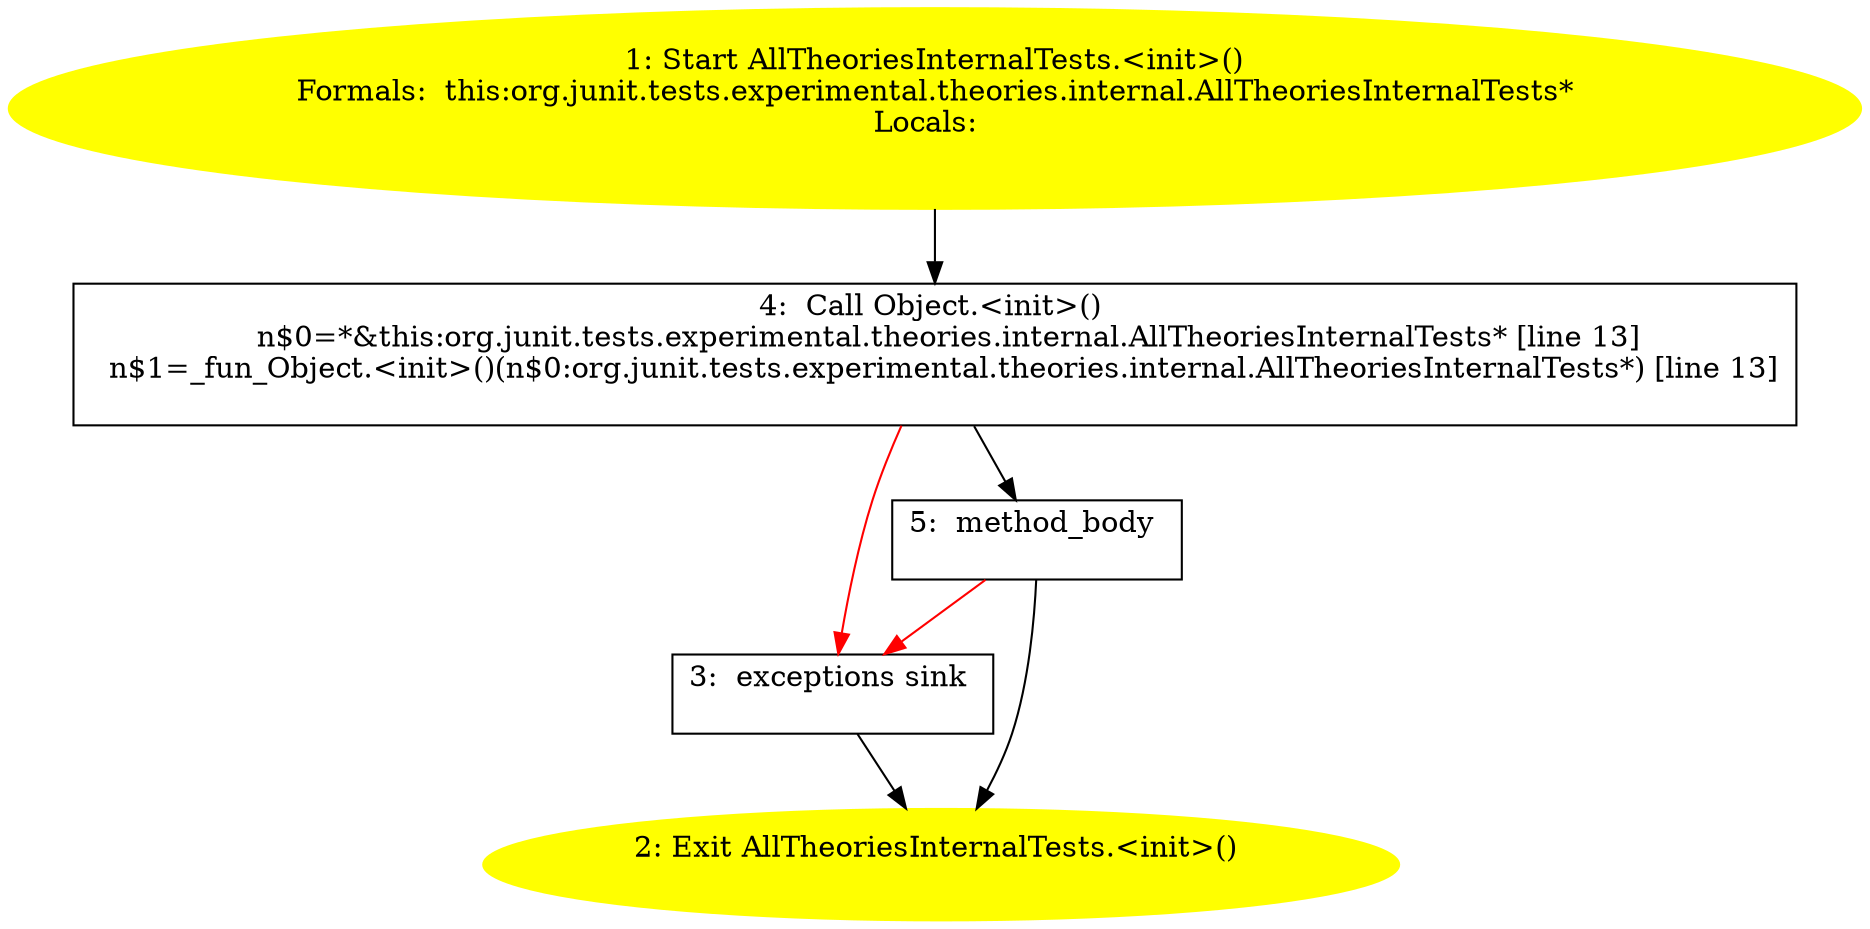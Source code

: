 /* @generated */
digraph cfg {
"org.junit.tests.experimental.theories.internal.AllTheoriesInternalTests.<init>().591020adb88b4b43994f6b5f7ca90e7a_1" [label="1: Start AllTheoriesInternalTests.<init>()\nFormals:  this:org.junit.tests.experimental.theories.internal.AllTheoriesInternalTests*\nLocals:  \n  " color=yellow style=filled]
	

	 "org.junit.tests.experimental.theories.internal.AllTheoriesInternalTests.<init>().591020adb88b4b43994f6b5f7ca90e7a_1" -> "org.junit.tests.experimental.theories.internal.AllTheoriesInternalTests.<init>().591020adb88b4b43994f6b5f7ca90e7a_4" ;
"org.junit.tests.experimental.theories.internal.AllTheoriesInternalTests.<init>().591020adb88b4b43994f6b5f7ca90e7a_2" [label="2: Exit AllTheoriesInternalTests.<init>() \n  " color=yellow style=filled]
	

"org.junit.tests.experimental.theories.internal.AllTheoriesInternalTests.<init>().591020adb88b4b43994f6b5f7ca90e7a_3" [label="3:  exceptions sink \n  " shape="box"]
	

	 "org.junit.tests.experimental.theories.internal.AllTheoriesInternalTests.<init>().591020adb88b4b43994f6b5f7ca90e7a_3" -> "org.junit.tests.experimental.theories.internal.AllTheoriesInternalTests.<init>().591020adb88b4b43994f6b5f7ca90e7a_2" ;
"org.junit.tests.experimental.theories.internal.AllTheoriesInternalTests.<init>().591020adb88b4b43994f6b5f7ca90e7a_4" [label="4:  Call Object.<init>() \n   n$0=*&this:org.junit.tests.experimental.theories.internal.AllTheoriesInternalTests* [line 13]\n  n$1=_fun_Object.<init>()(n$0:org.junit.tests.experimental.theories.internal.AllTheoriesInternalTests*) [line 13]\n " shape="box"]
	

	 "org.junit.tests.experimental.theories.internal.AllTheoriesInternalTests.<init>().591020adb88b4b43994f6b5f7ca90e7a_4" -> "org.junit.tests.experimental.theories.internal.AllTheoriesInternalTests.<init>().591020adb88b4b43994f6b5f7ca90e7a_5" ;
	 "org.junit.tests.experimental.theories.internal.AllTheoriesInternalTests.<init>().591020adb88b4b43994f6b5f7ca90e7a_4" -> "org.junit.tests.experimental.theories.internal.AllTheoriesInternalTests.<init>().591020adb88b4b43994f6b5f7ca90e7a_3" [color="red" ];
"org.junit.tests.experimental.theories.internal.AllTheoriesInternalTests.<init>().591020adb88b4b43994f6b5f7ca90e7a_5" [label="5:  method_body \n  " shape="box"]
	

	 "org.junit.tests.experimental.theories.internal.AllTheoriesInternalTests.<init>().591020adb88b4b43994f6b5f7ca90e7a_5" -> "org.junit.tests.experimental.theories.internal.AllTheoriesInternalTests.<init>().591020adb88b4b43994f6b5f7ca90e7a_2" ;
	 "org.junit.tests.experimental.theories.internal.AllTheoriesInternalTests.<init>().591020adb88b4b43994f6b5f7ca90e7a_5" -> "org.junit.tests.experimental.theories.internal.AllTheoriesInternalTests.<init>().591020adb88b4b43994f6b5f7ca90e7a_3" [color="red" ];
}
